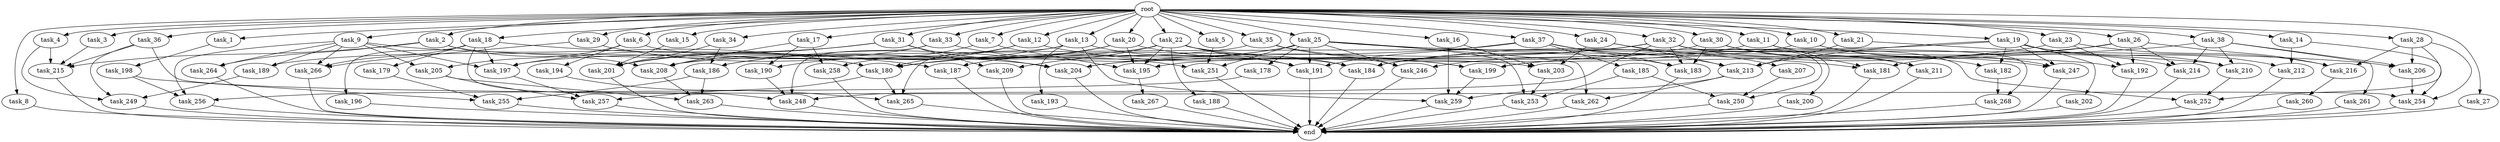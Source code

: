 digraph G {
  root [size="0.000000"];
  task_1 [size="102.400000"];
  task_2 [size="102.400000"];
  task_3 [size="102.400000"];
  task_4 [size="102.400000"];
  task_5 [size="102.400000"];
  task_6 [size="102.400000"];
  task_7 [size="102.400000"];
  task_8 [size="102.400000"];
  task_9 [size="102.400000"];
  task_10 [size="102.400000"];
  task_11 [size="102.400000"];
  task_12 [size="102.400000"];
  task_13 [size="102.400000"];
  task_14 [size="102.400000"];
  task_15 [size="102.400000"];
  task_16 [size="102.400000"];
  task_17 [size="102.400000"];
  task_18 [size="102.400000"];
  task_19 [size="102.400000"];
  task_20 [size="102.400000"];
  task_21 [size="102.400000"];
  task_22 [size="102.400000"];
  task_23 [size="102.400000"];
  task_24 [size="102.400000"];
  task_25 [size="102.400000"];
  task_26 [size="102.400000"];
  task_27 [size="102.400000"];
  task_28 [size="102.400000"];
  task_29 [size="102.400000"];
  task_30 [size="102.400000"];
  task_31 [size="102.400000"];
  task_32 [size="102.400000"];
  task_33 [size="102.400000"];
  task_34 [size="102.400000"];
  task_35 [size="102.400000"];
  task_36 [size="102.400000"];
  task_37 [size="102.400000"];
  task_38 [size="102.400000"];
  task_178 [size="7730941132.800000"];
  task_179 [size="21474836480.000000"];
  task_180 [size="141733920768.000000"];
  task_181 [size="29205777612.800003"];
  task_182 [size="52398601011.200005"];
  task_183 [size="77309411328.000000"];
  task_184 [size="146028888064.000000"];
  task_185 [size="30923764531.200001"];
  task_186 [size="107374182400.000000"];
  task_187 [size="29205777612.800003"];
  task_188 [size="42090679500.800003"];
  task_189 [size="84181359001.600006"];
  task_190 [size="58411555225.600006"];
  task_191 [size="135720966553.600006"];
  task_192 [size="125413045043.200012"];
  task_193 [size="54975581388.800003"];
  task_194 [size="3435973836.800000"];
  task_195 [size="67001489817.600006"];
  task_196 [size="21474836480.000000"];
  task_197 [size="79027398246.400009"];
  task_198 [size="42090679500.800003"];
  task_199 [size="137438953472.000000"];
  task_200 [size="30923764531.200001"];
  task_201 [size="234505214361.600006"];
  task_202 [size="21474836480.000000"];
  task_203 [size="97066260889.600006"];
  task_204 [size="166644731084.800018"];
  task_205 [size="45526653337.600006"];
  task_206 [size="148605868441.600006"];
  task_207 [size="3435973836.800000"];
  task_208 [size="248249109708.800018"];
  task_209 [size="49821620633.600006"];
  task_210 [size="162349763788.800018"];
  task_211 [size="52398601011.200005"];
  task_212 [size="107374182400.000000"];
  task_213 [size="141733920768.000000"];
  task_214 [size="154618822656.000000"];
  task_215 [size="230210247065.600006"];
  task_216 [size="169221711462.400024"];
  task_246 [size="36936718745.599998"];
  task_247 [size="115105123532.800003"];
  task_248 [size="207876417126.400024"];
  task_249 [size="182965606809.600006"];
  task_250 [size="103938208563.200012"];
  task_251 [size="148605868441.600006"];
  task_252 [size="130567005798.400009"];
  task_253 [size="91912300134.400009"];
  task_254 [size="281749854617.600037"];
  task_255 [size="128849018880.000000"];
  task_256 [size="170080704921.600006"];
  task_257 [size="94489280512.000000"];
  task_258 [size="109951162777.600006"];
  task_259 [size="124554051584.000000"];
  task_260 [size="3435973836.800000"];
  task_261 [size="54975581388.800003"];
  task_262 [size="38654705664.000000"];
  task_263 [size="110810156236.800003"];
  task_264 [size="127990025420.800003"];
  task_265 [size="132284992716.800003"];
  task_266 [size="105656195481.600006"];
  task_267 [size="7730941132.800000"];
  task_268 [size="63565515980.800003"];
  end [size="0.000000"];

  root -> task_1 [size="1.000000"];
  root -> task_2 [size="1.000000"];
  root -> task_3 [size="1.000000"];
  root -> task_4 [size="1.000000"];
  root -> task_5 [size="1.000000"];
  root -> task_6 [size="1.000000"];
  root -> task_7 [size="1.000000"];
  root -> task_8 [size="1.000000"];
  root -> task_9 [size="1.000000"];
  root -> task_10 [size="1.000000"];
  root -> task_11 [size="1.000000"];
  root -> task_12 [size="1.000000"];
  root -> task_13 [size="1.000000"];
  root -> task_14 [size="1.000000"];
  root -> task_15 [size="1.000000"];
  root -> task_16 [size="1.000000"];
  root -> task_17 [size="1.000000"];
  root -> task_18 [size="1.000000"];
  root -> task_19 [size="1.000000"];
  root -> task_20 [size="1.000000"];
  root -> task_21 [size="1.000000"];
  root -> task_22 [size="1.000000"];
  root -> task_23 [size="1.000000"];
  root -> task_24 [size="1.000000"];
  root -> task_25 [size="1.000000"];
  root -> task_26 [size="1.000000"];
  root -> task_27 [size="1.000000"];
  root -> task_28 [size="1.000000"];
  root -> task_29 [size="1.000000"];
  root -> task_30 [size="1.000000"];
  root -> task_31 [size="1.000000"];
  root -> task_32 [size="1.000000"];
  root -> task_33 [size="1.000000"];
  root -> task_34 [size="1.000000"];
  root -> task_35 [size="1.000000"];
  root -> task_36 [size="1.000000"];
  root -> task_37 [size="1.000000"];
  root -> task_38 [size="1.000000"];
  task_1 -> task_198 [size="411041792.000000"];
  task_2 -> task_203 [size="838860800.000000"];
  task_2 -> task_208 [size="838860800.000000"];
  task_2 -> task_215 [size="838860800.000000"];
  task_2 -> task_264 [size="838860800.000000"];
  task_3 -> task_215 [size="33554432.000000"];
  task_4 -> task_215 [size="838860800.000000"];
  task_4 -> task_249 [size="838860800.000000"];
  task_5 -> task_251 [size="536870912.000000"];
  task_6 -> task_184 [size="33554432.000000"];
  task_6 -> task_194 [size="33554432.000000"];
  task_6 -> task_205 [size="33554432.000000"];
  task_7 -> task_190 [size="33554432.000000"];
  task_7 -> task_195 [size="33554432.000000"];
  task_8 -> end [size="1.000000"];
  task_9 -> task_180 [size="411041792.000000"];
  task_9 -> task_189 [size="411041792.000000"];
  task_9 -> task_197 [size="411041792.000000"];
  task_9 -> task_205 [size="411041792.000000"];
  task_9 -> task_256 [size="411041792.000000"];
  task_9 -> task_264 [size="411041792.000000"];
  task_9 -> task_266 [size="411041792.000000"];
  task_10 -> task_204 [size="838860800.000000"];
  task_10 -> task_214 [size="838860800.000000"];
  task_10 -> task_247 [size="838860800.000000"];
  task_11 -> task_211 [size="209715200.000000"];
  task_11 -> task_246 [size="209715200.000000"];
  task_11 -> task_268 [size="209715200.000000"];
  task_12 -> task_180 [size="536870912.000000"];
  task_12 -> task_199 [size="536870912.000000"];
  task_12 -> task_258 [size="536870912.000000"];
  task_13 -> task_191 [size="536870912.000000"];
  task_13 -> task_193 [size="536870912.000000"];
  task_13 -> task_201 [size="536870912.000000"];
  task_13 -> task_259 [size="536870912.000000"];
  task_13 -> task_265 [size="536870912.000000"];
  task_14 -> task_212 [size="838860800.000000"];
  task_14 -> task_254 [size="838860800.000000"];
  task_15 -> task_201 [size="838860800.000000"];
  task_16 -> task_203 [size="75497472.000000"];
  task_16 -> task_259 [size="75497472.000000"];
  task_17 -> task_190 [size="536870912.000000"];
  task_17 -> task_208 [size="536870912.000000"];
  task_17 -> task_258 [size="536870912.000000"];
  task_18 -> task_179 [size="209715200.000000"];
  task_18 -> task_187 [size="209715200.000000"];
  task_18 -> task_196 [size="209715200.000000"];
  task_18 -> task_197 [size="209715200.000000"];
  task_18 -> task_248 [size="209715200.000000"];
  task_18 -> task_266 [size="209715200.000000"];
  task_19 -> task_182 [size="209715200.000000"];
  task_19 -> task_202 [size="209715200.000000"];
  task_19 -> task_208 [size="209715200.000000"];
  task_19 -> task_210 [size="209715200.000000"];
  task_19 -> task_212 [size="209715200.000000"];
  task_19 -> task_213 [size="209715200.000000"];
  task_19 -> task_247 [size="209715200.000000"];
  task_20 -> task_180 [size="134217728.000000"];
  task_20 -> task_186 [size="134217728.000000"];
  task_20 -> task_195 [size="134217728.000000"];
  task_20 -> task_199 [size="134217728.000000"];
  task_21 -> task_210 [size="838860800.000000"];
  task_21 -> task_213 [size="838860800.000000"];
  task_22 -> task_184 [size="411041792.000000"];
  task_22 -> task_188 [size="411041792.000000"];
  task_22 -> task_189 [size="411041792.000000"];
  task_22 -> task_191 [size="411041792.000000"];
  task_22 -> task_192 [size="411041792.000000"];
  task_22 -> task_195 [size="411041792.000000"];
  task_22 -> task_209 [size="411041792.000000"];
  task_23 -> task_184 [size="679477248.000000"];
  task_23 -> task_192 [size="679477248.000000"];
  task_23 -> task_216 [size="679477248.000000"];
  task_24 -> task_203 [size="33554432.000000"];
  task_24 -> task_207 [size="33554432.000000"];
  task_24 -> task_213 [size="33554432.000000"];
  task_25 -> task_178 [size="75497472.000000"];
  task_25 -> task_181 [size="75497472.000000"];
  task_25 -> task_186 [size="75497472.000000"];
  task_25 -> task_187 [size="75497472.000000"];
  task_25 -> task_191 [size="75497472.000000"];
  task_25 -> task_206 [size="75497472.000000"];
  task_25 -> task_246 [size="75497472.000000"];
  task_25 -> task_251 [size="75497472.000000"];
  task_25 -> task_253 [size="75497472.000000"];
  task_25 -> task_262 [size="75497472.000000"];
  task_26 -> task_181 [size="134217728.000000"];
  task_26 -> task_192 [size="134217728.000000"];
  task_26 -> task_199 [size="134217728.000000"];
  task_26 -> task_214 [size="134217728.000000"];
  task_26 -> task_216 [size="134217728.000000"];
  task_27 -> end [size="1.000000"];
  task_28 -> task_206 [size="838860800.000000"];
  task_28 -> task_216 [size="838860800.000000"];
  task_28 -> task_252 [size="838860800.000000"];
  task_28 -> task_254 [size="838860800.000000"];
  task_29 -> task_204 [size="411041792.000000"];
  task_29 -> task_266 [size="411041792.000000"];
  task_30 -> task_181 [size="75497472.000000"];
  task_30 -> task_183 [size="75497472.000000"];
  task_30 -> task_195 [size="75497472.000000"];
  task_30 -> task_247 [size="75497472.000000"];
  task_31 -> task_197 [size="75497472.000000"];
  task_31 -> task_201 [size="75497472.000000"];
  task_31 -> task_204 [size="75497472.000000"];
  task_31 -> task_209 [size="75497472.000000"];
  task_32 -> task_182 [size="301989888.000000"];
  task_32 -> task_183 [size="301989888.000000"];
  task_32 -> task_184 [size="301989888.000000"];
  task_32 -> task_200 [size="301989888.000000"];
  task_32 -> task_204 [size="301989888.000000"];
  task_32 -> task_211 [size="301989888.000000"];
  task_32 -> task_248 [size="301989888.000000"];
  task_32 -> task_250 [size="301989888.000000"];
  task_32 -> task_252 [size="301989888.000000"];
  task_33 -> task_208 [size="838860800.000000"];
  task_33 -> task_248 [size="838860800.000000"];
  task_33 -> task_251 [size="838860800.000000"];
  task_34 -> task_186 [size="838860800.000000"];
  task_34 -> task_201 [size="838860800.000000"];
  task_35 -> task_183 [size="75497472.000000"];
  task_35 -> task_197 [size="75497472.000000"];
  task_35 -> task_246 [size="75497472.000000"];
  task_36 -> task_215 [size="536870912.000000"];
  task_36 -> task_249 [size="536870912.000000"];
  task_36 -> task_254 [size="536870912.000000"];
  task_37 -> task_180 [size="301989888.000000"];
  task_37 -> task_183 [size="301989888.000000"];
  task_37 -> task_185 [size="301989888.000000"];
  task_37 -> task_191 [size="301989888.000000"];
  task_37 -> task_213 [size="301989888.000000"];
  task_38 -> task_199 [size="536870912.000000"];
  task_38 -> task_206 [size="536870912.000000"];
  task_38 -> task_210 [size="536870912.000000"];
  task_38 -> task_214 [size="536870912.000000"];
  task_38 -> task_261 [size="536870912.000000"];
  task_178 -> task_256 [size="411041792.000000"];
  task_179 -> task_255 [size="209715200.000000"];
  task_180 -> task_257 [size="679477248.000000"];
  task_180 -> task_265 [size="679477248.000000"];
  task_181 -> end [size="1.000000"];
  task_182 -> task_268 [size="411041792.000000"];
  task_183 -> end [size="1.000000"];
  task_184 -> end [size="1.000000"];
  task_185 -> task_250 [size="411041792.000000"];
  task_185 -> task_253 [size="411041792.000000"];
  task_186 -> task_255 [size="209715200.000000"];
  task_186 -> task_263 [size="209715200.000000"];
  task_187 -> end [size="1.000000"];
  task_188 -> end [size="1.000000"];
  task_189 -> task_249 [size="411041792.000000"];
  task_190 -> task_248 [size="679477248.000000"];
  task_191 -> end [size="1.000000"];
  task_192 -> end [size="1.000000"];
  task_193 -> end [size="1.000000"];
  task_194 -> task_265 [size="75497472.000000"];
  task_195 -> task_267 [size="75497472.000000"];
  task_196 -> end [size="1.000000"];
  task_197 -> task_257 [size="209715200.000000"];
  task_198 -> task_255 [size="838860800.000000"];
  task_198 -> task_256 [size="838860800.000000"];
  task_199 -> task_259 [size="301989888.000000"];
  task_200 -> end [size="1.000000"];
  task_201 -> end [size="1.000000"];
  task_202 -> end [size="1.000000"];
  task_203 -> task_253 [size="411041792.000000"];
  task_204 -> end [size="1.000000"];
  task_205 -> task_257 [size="33554432.000000"];
  task_205 -> task_263 [size="33554432.000000"];
  task_206 -> task_254 [size="536870912.000000"];
  task_207 -> task_250 [size="301989888.000000"];
  task_208 -> task_263 [size="838860800.000000"];
  task_209 -> end [size="1.000000"];
  task_210 -> task_252 [size="134217728.000000"];
  task_211 -> end [size="1.000000"];
  task_212 -> end [size="1.000000"];
  task_213 -> task_259 [size="301989888.000000"];
  task_213 -> task_262 [size="301989888.000000"];
  task_214 -> end [size="1.000000"];
  task_215 -> end [size="1.000000"];
  task_216 -> task_260 [size="33554432.000000"];
  task_246 -> end [size="1.000000"];
  task_247 -> end [size="1.000000"];
  task_248 -> end [size="1.000000"];
  task_249 -> end [size="1.000000"];
  task_250 -> end [size="1.000000"];
  task_251 -> end [size="1.000000"];
  task_252 -> end [size="1.000000"];
  task_253 -> end [size="1.000000"];
  task_254 -> end [size="1.000000"];
  task_255 -> end [size="1.000000"];
  task_256 -> end [size="1.000000"];
  task_257 -> end [size="1.000000"];
  task_258 -> end [size="1.000000"];
  task_259 -> end [size="1.000000"];
  task_260 -> end [size="1.000000"];
  task_261 -> end [size="1.000000"];
  task_262 -> end [size="1.000000"];
  task_263 -> end [size="1.000000"];
  task_264 -> end [size="1.000000"];
  task_265 -> end [size="1.000000"];
  task_266 -> end [size="1.000000"];
  task_267 -> end [size="1.000000"];
  task_268 -> end [size="1.000000"];
}
